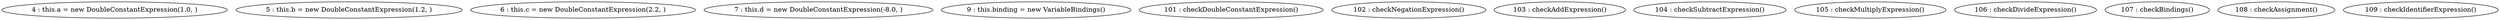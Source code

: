 digraph G {
"4 : this.a = new DoubleConstantExpression(1.0, )"
"5 : this.b = new DoubleConstantExpression(1.2, )"
"6 : this.c = new DoubleConstantExpression(2.2, )"
"7 : this.d = new DoubleConstantExpression(-8.0, )"
"9 : this.binding = new VariableBindings()"
"101 : checkDoubleConstantExpression()"
"102 : checkNegationExpression()"
"103 : checkAddExpression()"
"104 : checkSubtractExpression()"
"105 : checkMultiplyExpression()"
"106 : checkDivideExpression()"
"107 : checkBindings()"
"108 : checkAssignment()"
"109 : checkIdentifierExpression()"
}